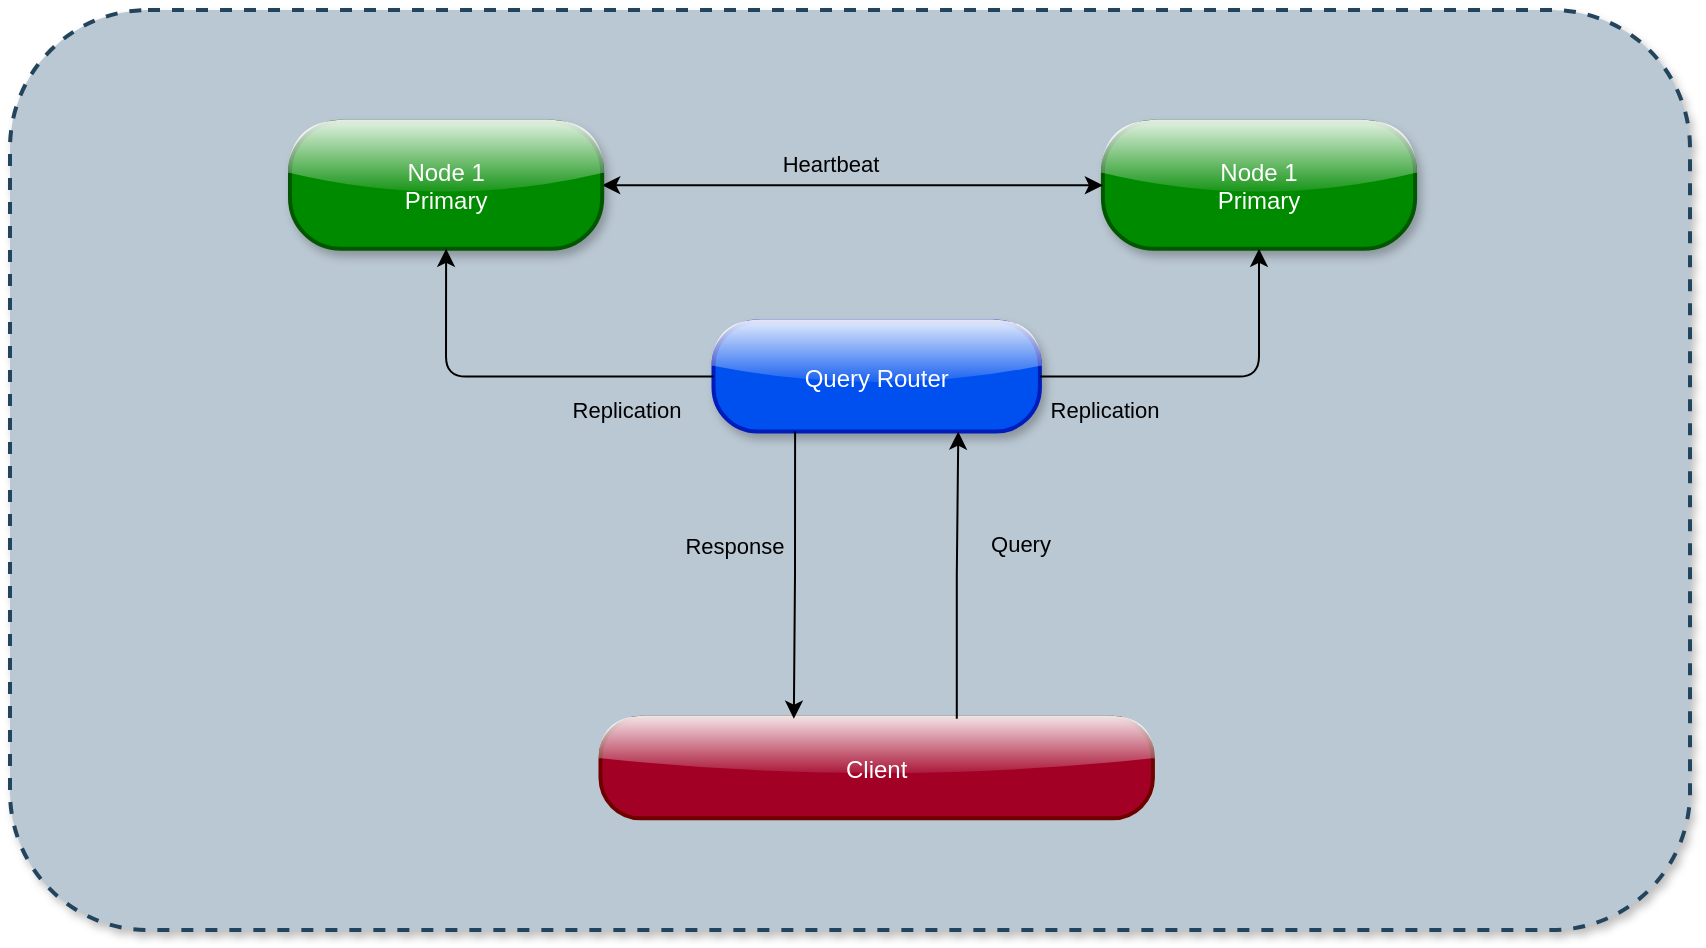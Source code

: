 <mxfile version="25.0.3">
  <diagram name="Page-1" id="EtcO1GiFzh_aDuyWaIW9">
    <mxGraphModel dx="1364" dy="764" grid="1" gridSize="10" guides="1" tooltips="1" connect="1" arrows="1" fold="1" page="1" pageScale="1" pageWidth="827" pageHeight="1169" math="0" shadow="0">
      <root>
        <mxCell id="0" />
        <mxCell id="1" parent="0" />
        <mxCell id="2" value="" style="whiteSpace=wrap;strokeWidth=2;verticalAlign=top;fillColor=#bac8d3;strokeColor=#23445d;dashed=1;glass=0;rounded=1;shadow=1;" parent="1" vertex="1">
          <mxGeometry x="260" y="60" width="840" height="460" as="geometry" />
        </mxCell>
        <mxCell id="yR0WiQGX2wkkTvA1muzb-108" value="" style="group" vertex="1" connectable="0" parent="2">
          <mxGeometry x="100" y="55.83" width="690" height="348.34" as="geometry" />
        </mxCell>
        <mxCell id="11" value="Query Router" style="rounded=1;arcSize=40;strokeWidth=2;fillColor=#0050ef;strokeColor=#001DBC;glass=1;shadow=1;fontColor=#ffffff;fillStyle=auto;align=center;verticalAlign=middle;fontFamily=Helvetica;fontSize=12;" parent="yR0WiQGX2wkkTvA1muzb-108" vertex="1">
          <mxGeometry x="251.746" y="99.884" width="163.21" height="55.078" as="geometry" />
        </mxCell>
        <mxCell id="yR0WiQGX2wkkTvA1muzb-63" value="Client" style="rounded=1;arcSize=40;strokeWidth=2;fillColor=#a20025;strokeColor=#6F0000;glass=1;fontColor=#ffffff;" vertex="1" parent="yR0WiQGX2wkkTvA1muzb-108">
          <mxGeometry x="195.25" y="298.02" width="276.202" height="50.32" as="geometry" />
        </mxCell>
        <mxCell id="yR0WiQGX2wkkTvA1muzb-84" style="edgeStyle=orthogonalEdgeStyle;rounded=0;orthogonalLoop=1;jettySize=auto;html=1;exitX=0.645;exitY=0.01;exitDx=0;exitDy=0;entryX=0.75;entryY=1;entryDx=0;entryDy=0;exitPerimeter=0;" edge="1" parent="yR0WiQGX2wkkTvA1muzb-108" source="yR0WiQGX2wkkTvA1muzb-63" target="11">
          <mxGeometry relative="1" as="geometry" />
        </mxCell>
        <mxCell id="yR0WiQGX2wkkTvA1muzb-85" value="Query" style="edgeLabel;html=1;align=center;verticalAlign=middle;resizable=0;points=[];labelBackgroundColor=none;" vertex="1" connectable="0" parent="yR0WiQGX2wkkTvA1muzb-84">
          <mxGeometry x="-0.113" y="-5" relative="1" as="geometry">
            <mxPoint x="26" y="-24" as="offset" />
          </mxGeometry>
        </mxCell>
        <mxCell id="yR0WiQGX2wkkTvA1muzb-86" style="edgeStyle=orthogonalEdgeStyle;rounded=0;orthogonalLoop=1;jettySize=auto;html=1;exitX=0.25;exitY=1;exitDx=0;exitDy=0;entryX=0.35;entryY=0.01;entryDx=0;entryDy=0;entryPerimeter=0;" edge="1" parent="yR0WiQGX2wkkTvA1muzb-108" source="11" target="yR0WiQGX2wkkTvA1muzb-63">
          <mxGeometry relative="1" as="geometry" />
        </mxCell>
        <mxCell id="yR0WiQGX2wkkTvA1muzb-87" value="Response" style="edgeLabel;html=1;align=center;verticalAlign=middle;resizable=0;points=[];labelBackgroundColor=none;" vertex="1" connectable="0" parent="yR0WiQGX2wkkTvA1muzb-86">
          <mxGeometry x="-0.11" y="-2" relative="1" as="geometry">
            <mxPoint x="-29" y="-7" as="offset" />
          </mxGeometry>
        </mxCell>
        <mxCell id="yR0WiQGX2wkkTvA1muzb-83" value="Node 1&#xa;Primary" style="rounded=1;arcSize=40;strokeWidth=2;fillColor=#008a00;strokeColor=#005700;fillStyle=auto;fontColor=#ffffff;glass=1;shadow=1;align=center;verticalAlign=middle;fontFamily=Helvetica;fontSize=12;" vertex="1" parent="2">
          <mxGeometry x="546.453" y="55.83" width="156.097" height="63.581" as="geometry" />
        </mxCell>
        <mxCell id="yR0WiQGX2wkkTvA1muzb-61" style="edgeStyle=orthogonalEdgeStyle;rounded=1;orthogonalLoop=1;jettySize=auto;html=1;exitX=1;exitY=0.5;exitDx=0;exitDy=0;entryX=0.5;entryY=1;entryDx=0;entryDy=0;curved=0;" edge="1" parent="2" source="11" target="yR0WiQGX2wkkTvA1muzb-83">
          <mxGeometry relative="1" as="geometry">
            <mxPoint x="755.544" y="147.459" as="targetPoint" />
          </mxGeometry>
        </mxCell>
        <mxCell id="yR0WiQGX2wkkTvA1muzb-92" value="Replication" style="edgeLabel;html=1;align=center;verticalAlign=middle;resizable=0;points=[];labelBackgroundColor=none;" vertex="1" connectable="0" parent="yR0WiQGX2wkkTvA1muzb-61">
          <mxGeometry x="-0.436" y="-3" relative="1" as="geometry">
            <mxPoint x="-17" y="13" as="offset" />
          </mxGeometry>
        </mxCell>
        <mxCell id="yR0WiQGX2wkkTvA1muzb-104" style="edgeStyle=orthogonalEdgeStyle;rounded=0;orthogonalLoop=1;jettySize=auto;html=1;exitX=1;exitY=0.5;exitDx=0;exitDy=0;entryX=0;entryY=0.5;entryDx=0;entryDy=0;endArrow=classic;endFill=1;startArrow=classic;startFill=1;" edge="1" parent="2" source="yR0WiQGX2wkkTvA1muzb-101" target="yR0WiQGX2wkkTvA1muzb-83">
          <mxGeometry relative="1" as="geometry" />
        </mxCell>
        <mxCell id="yR0WiQGX2wkkTvA1muzb-106" value="Heartbeat" style="edgeLabel;html=1;align=center;verticalAlign=middle;resizable=0;points=[];labelBackgroundColor=none;" vertex="1" connectable="0" parent="yR0WiQGX2wkkTvA1muzb-104">
          <mxGeometry x="-0.145" y="3" relative="1" as="geometry">
            <mxPoint x="7" y="-8" as="offset" />
          </mxGeometry>
        </mxCell>
        <mxCell id="yR0WiQGX2wkkTvA1muzb-101" value="Node 1&#xa;Primary" style="rounded=1;arcSize=40;strokeWidth=2;fillColor=#008a00;strokeColor=#005700;fillStyle=auto;fontColor=#ffffff;glass=1;shadow=1;align=center;verticalAlign=middle;fontFamily=Helvetica;fontSize=12;" vertex="1" parent="2">
          <mxGeometry x="140" y="55.83" width="156.097" height="63.581" as="geometry" />
        </mxCell>
        <mxCell id="yR0WiQGX2wkkTvA1muzb-103" style="edgeStyle=orthogonalEdgeStyle;rounded=1;orthogonalLoop=1;jettySize=auto;html=1;exitX=0;exitY=0.5;exitDx=0;exitDy=0;entryX=0.5;entryY=1;entryDx=0;entryDy=0;curved=0;" edge="1" parent="2" source="11" target="yR0WiQGX2wkkTvA1muzb-101">
          <mxGeometry relative="1" as="geometry" />
        </mxCell>
        <mxCell id="yR0WiQGX2wkkTvA1muzb-105" value="Replication" style="edgeLabel;html=1;align=center;verticalAlign=middle;resizable=0;points=[];labelBackgroundColor=none;" vertex="1" connectable="0" parent="yR0WiQGX2wkkTvA1muzb-103">
          <mxGeometry x="-0.286" y="1" relative="1" as="geometry">
            <mxPoint x="27" y="15" as="offset" />
          </mxGeometry>
        </mxCell>
      </root>
    </mxGraphModel>
  </diagram>
</mxfile>
